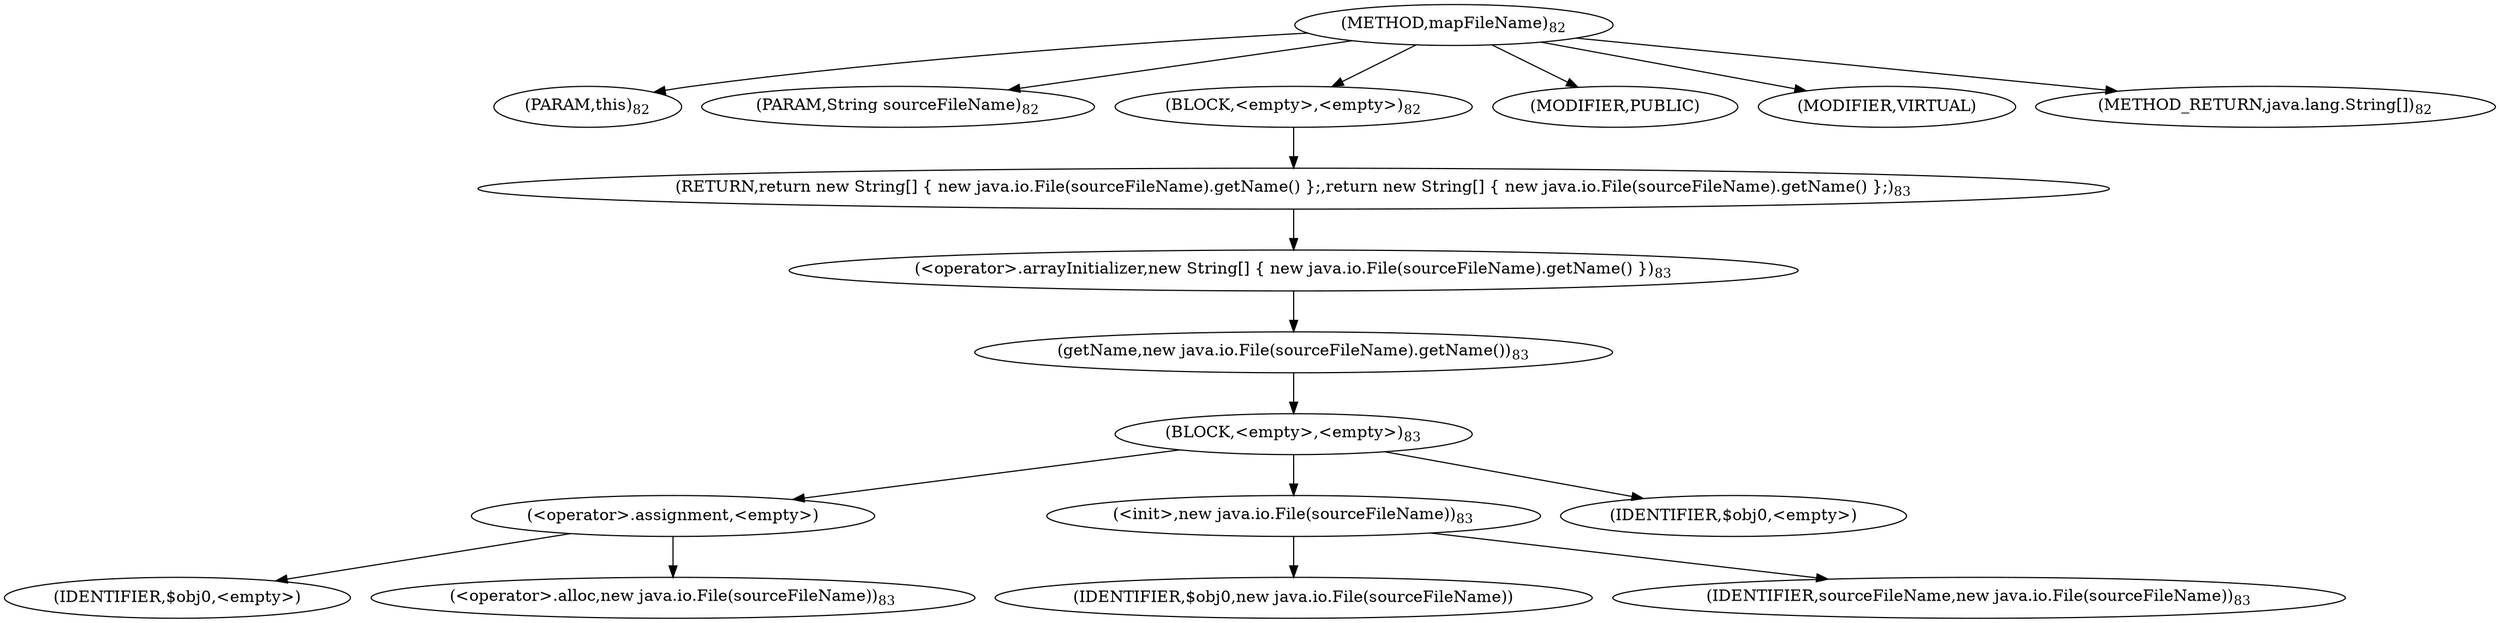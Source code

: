 digraph "mapFileName" {  
"34" [label = <(METHOD,mapFileName)<SUB>82</SUB>> ]
"35" [label = <(PARAM,this)<SUB>82</SUB>> ]
"36" [label = <(PARAM,String sourceFileName)<SUB>82</SUB>> ]
"37" [label = <(BLOCK,&lt;empty&gt;,&lt;empty&gt;)<SUB>82</SUB>> ]
"38" [label = <(RETURN,return new String[] { new java.io.File(sourceFileName).getName() };,return new String[] { new java.io.File(sourceFileName).getName() };)<SUB>83</SUB>> ]
"39" [label = <(&lt;operator&gt;.arrayInitializer,new String[] { new java.io.File(sourceFileName).getName() })<SUB>83</SUB>> ]
"40" [label = <(getName,new java.io.File(sourceFileName).getName())<SUB>83</SUB>> ]
"41" [label = <(BLOCK,&lt;empty&gt;,&lt;empty&gt;)<SUB>83</SUB>> ]
"42" [label = <(&lt;operator&gt;.assignment,&lt;empty&gt;)> ]
"43" [label = <(IDENTIFIER,$obj0,&lt;empty&gt;)> ]
"44" [label = <(&lt;operator&gt;.alloc,new java.io.File(sourceFileName))<SUB>83</SUB>> ]
"45" [label = <(&lt;init&gt;,new java.io.File(sourceFileName))<SUB>83</SUB>> ]
"46" [label = <(IDENTIFIER,$obj0,new java.io.File(sourceFileName))> ]
"47" [label = <(IDENTIFIER,sourceFileName,new java.io.File(sourceFileName))<SUB>83</SUB>> ]
"48" [label = <(IDENTIFIER,$obj0,&lt;empty&gt;)> ]
"49" [label = <(MODIFIER,PUBLIC)> ]
"50" [label = <(MODIFIER,VIRTUAL)> ]
"51" [label = <(METHOD_RETURN,java.lang.String[])<SUB>82</SUB>> ]
  "34" -> "35" 
  "34" -> "36" 
  "34" -> "37" 
  "34" -> "49" 
  "34" -> "50" 
  "34" -> "51" 
  "37" -> "38" 
  "38" -> "39" 
  "39" -> "40" 
  "40" -> "41" 
  "41" -> "42" 
  "41" -> "45" 
  "41" -> "48" 
  "42" -> "43" 
  "42" -> "44" 
  "45" -> "46" 
  "45" -> "47" 
}
